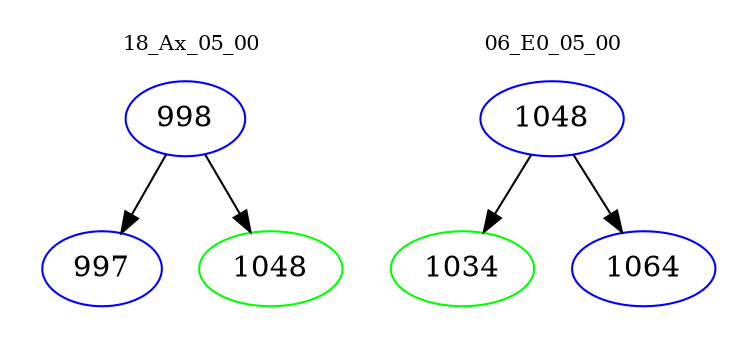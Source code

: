 digraph{
subgraph cluster_0 {
color = white
label = "18_Ax_05_00";
fontsize=10;
T0_998 [label="998", color="blue"]
T0_998 -> T0_997 [color="black"]
T0_997 [label="997", color="blue"]
T0_998 -> T0_1048 [color="black"]
T0_1048 [label="1048", color="green"]
}
subgraph cluster_1 {
color = white
label = "06_E0_05_00";
fontsize=10;
T1_1048 [label="1048", color="blue"]
T1_1048 -> T1_1034 [color="black"]
T1_1034 [label="1034", color="green"]
T1_1048 -> T1_1064 [color="black"]
T1_1064 [label="1064", color="blue"]
}
}
